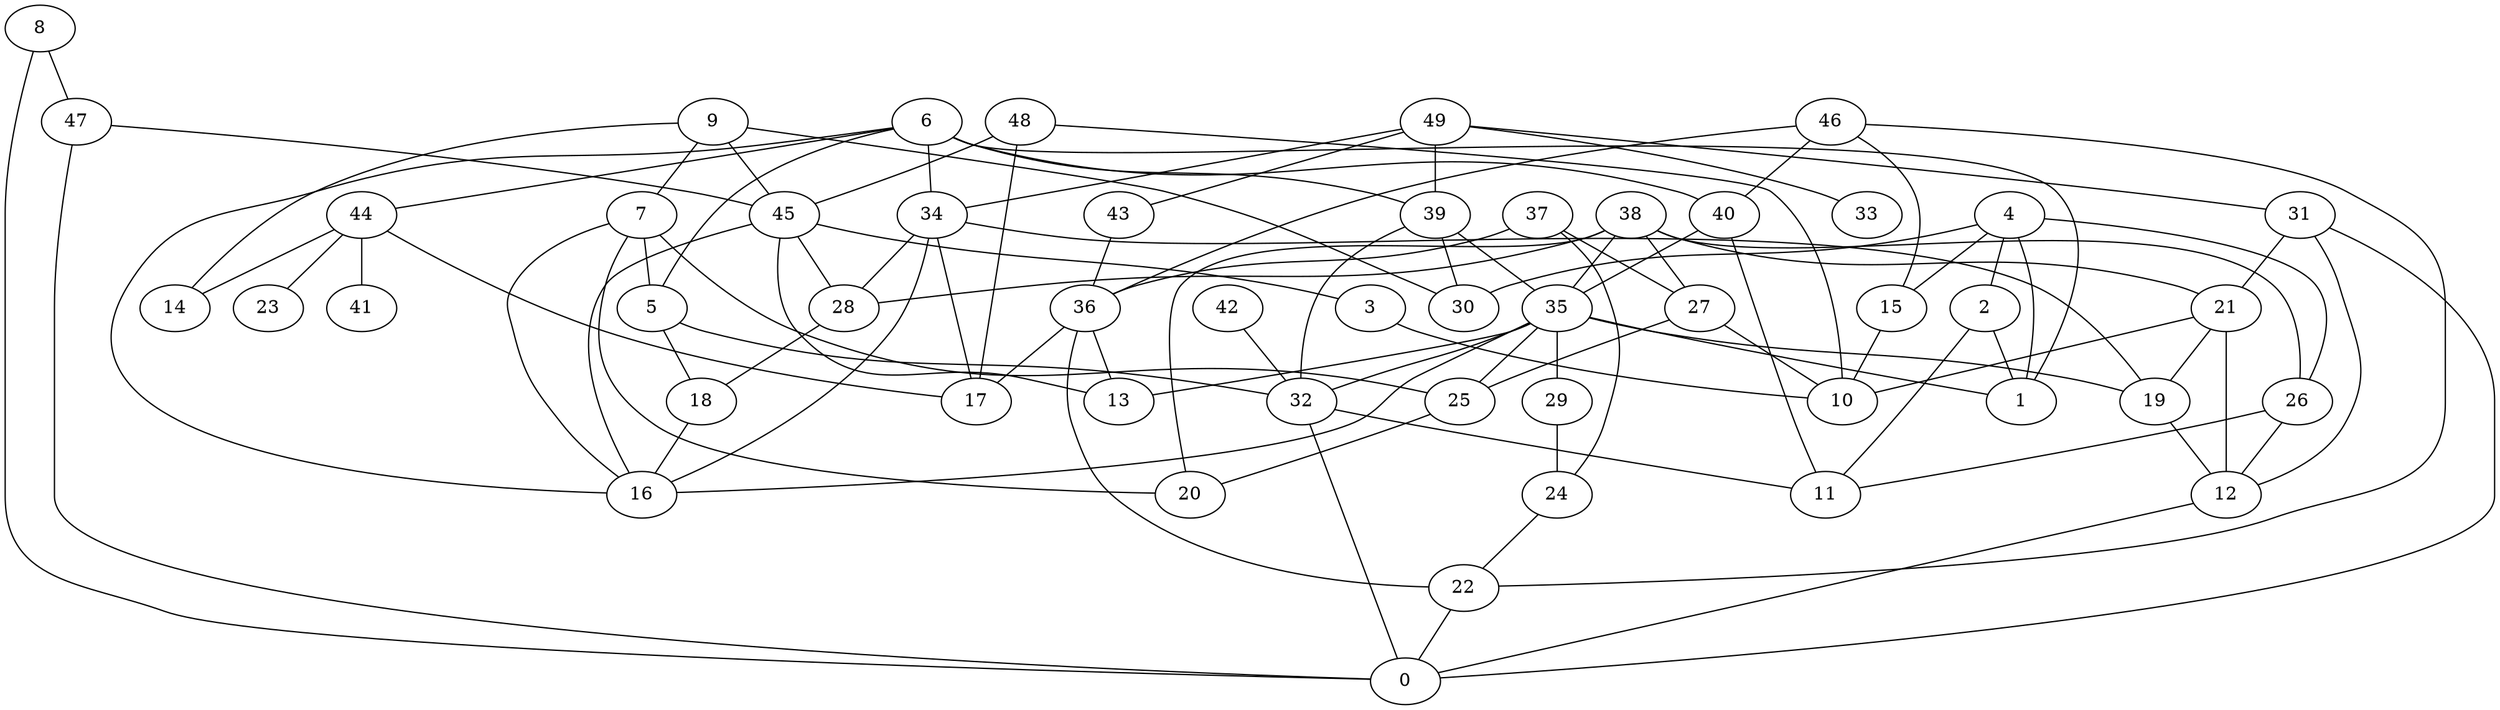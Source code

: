 digraph GG_graph {

subgraph G_graph {
edge [color = black]
"31" -> "12" [dir = none]
"18" -> "16" [dir = none]
"21" -> "10" [dir = none]
"38" -> "20" [dir = none]
"38" -> "35" [dir = none]
"25" -> "20" [dir = none]
"4" -> "1" [dir = none]
"4" -> "15" [dir = none]
"4" -> "2" [dir = none]
"4" -> "26" [dir = none]
"8" -> "47" [dir = none]
"39" -> "32" [dir = none]
"48" -> "10" [dir = none]
"48" -> "45" [dir = none]
"19" -> "12" [dir = none]
"26" -> "12" [dir = none]
"32" -> "11" [dir = none]
"32" -> "0" [dir = none]
"40" -> "35" [dir = none]
"9" -> "30" [dir = none]
"9" -> "45" [dir = none]
"36" -> "22" [dir = none]
"36" -> "13" [dir = none]
"6" -> "44" [dir = none]
"6" -> "16" [dir = none]
"45" -> "3" [dir = none]
"45" -> "16" [dir = none]
"45" -> "13" [dir = none]
"47" -> "45" [dir = none]
"46" -> "36" [dir = none]
"49" -> "33" [dir = none]
"49" -> "43" [dir = none]
"49" -> "34" [dir = none]
"42" -> "32" [dir = none]
"7" -> "5" [dir = none]
"7" -> "16" [dir = none]
"35" -> "19" [dir = none]
"35" -> "32" [dir = none]
"35" -> "13" [dir = none]
"35" -> "29" [dir = none]
"27" -> "10" [dir = none]
"34" -> "17" [dir = none]
"34" -> "28" [dir = none]
"34" -> "16" [dir = none]
"37" -> "24" [dir = none]
"37" -> "27" [dir = none]
"44" -> "23" [dir = none]
"44" -> "41" [dir = none]
"44" -> "14" [dir = none]
"35" -> "1" [dir = none]
"6" -> "40" [dir = none]
"38" -> "26" [dir = none]
"3" -> "10" [dir = none]
"26" -> "11" [dir = none]
"39" -> "30" [dir = none]
"38" -> "21" [dir = none]
"38" -> "28" [dir = none]
"46" -> "40" [dir = none]
"49" -> "39" [dir = none]
"43" -> "36" [dir = none]
"2" -> "11" [dir = none]
"7" -> "20" [dir = none]
"15" -> "10" [dir = none]
"48" -> "17" [dir = none]
"29" -> "24" [dir = none]
"6" -> "39" [dir = none]
"7" -> "25" [dir = none]
"31" -> "0" [dir = none]
"8" -> "0" [dir = none]
"45" -> "28" [dir = none]
"44" -> "17" [dir = none]
"6" -> "1" [dir = none]
"35" -> "16" [dir = none]
"9" -> "14" [dir = none]
"6" -> "34" [dir = none]
"46" -> "15" [dir = none]
"37" -> "36" [dir = none]
"35" -> "25" [dir = none]
"9" -> "7" [dir = none]
"38" -> "27" [dir = none]
"46" -> "22" [dir = none]
"47" -> "0" [dir = none]
"6" -> "5" [dir = none]
"21" -> "12" [dir = none]
"24" -> "22" [dir = none]
"5" -> "18" [dir = none]
"39" -> "35" [dir = none]
"2" -> "1" [dir = none]
"22" -> "0" [dir = none]
"4" -> "30" [dir = none]
"27" -> "25" [dir = none]
"28" -> "18" [dir = none]
"36" -> "17" [dir = none]
"21" -> "19" [dir = none]
"34" -> "19" [dir = none]
"5" -> "32" [dir = none]
"12" -> "0" [dir = none]
"40" -> "11" [dir = none]
"31" -> "21" [dir = none]
"49" -> "31" [dir = none]
}

}
